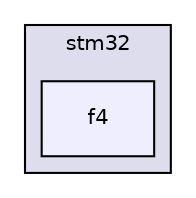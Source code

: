 digraph "/home/esdentem/projects/libopencm3/libopencm3-git/include/libopencm3/stm32/f4/" {
  compound=true
  node [ fontsize="10", fontname="Helvetica"];
  edge [ labelfontsize="10", labelfontname="Helvetica"];
  subgraph clusterdir_45f2d6d22892326e20da1249658b8a7a {
    graph [ bgcolor="#ddddee", pencolor="black", label="stm32" fontname="Helvetica", fontsize="10", URL="dir_45f2d6d22892326e20da1249658b8a7a.html"]
  dir_1fc15a2279e09b93b0b15236ec8117f8 [shape=box, label="f4", style="filled", fillcolor="#eeeeff", pencolor="black", URL="dir_1fc15a2279e09b93b0b15236ec8117f8.html"];
  }
}
